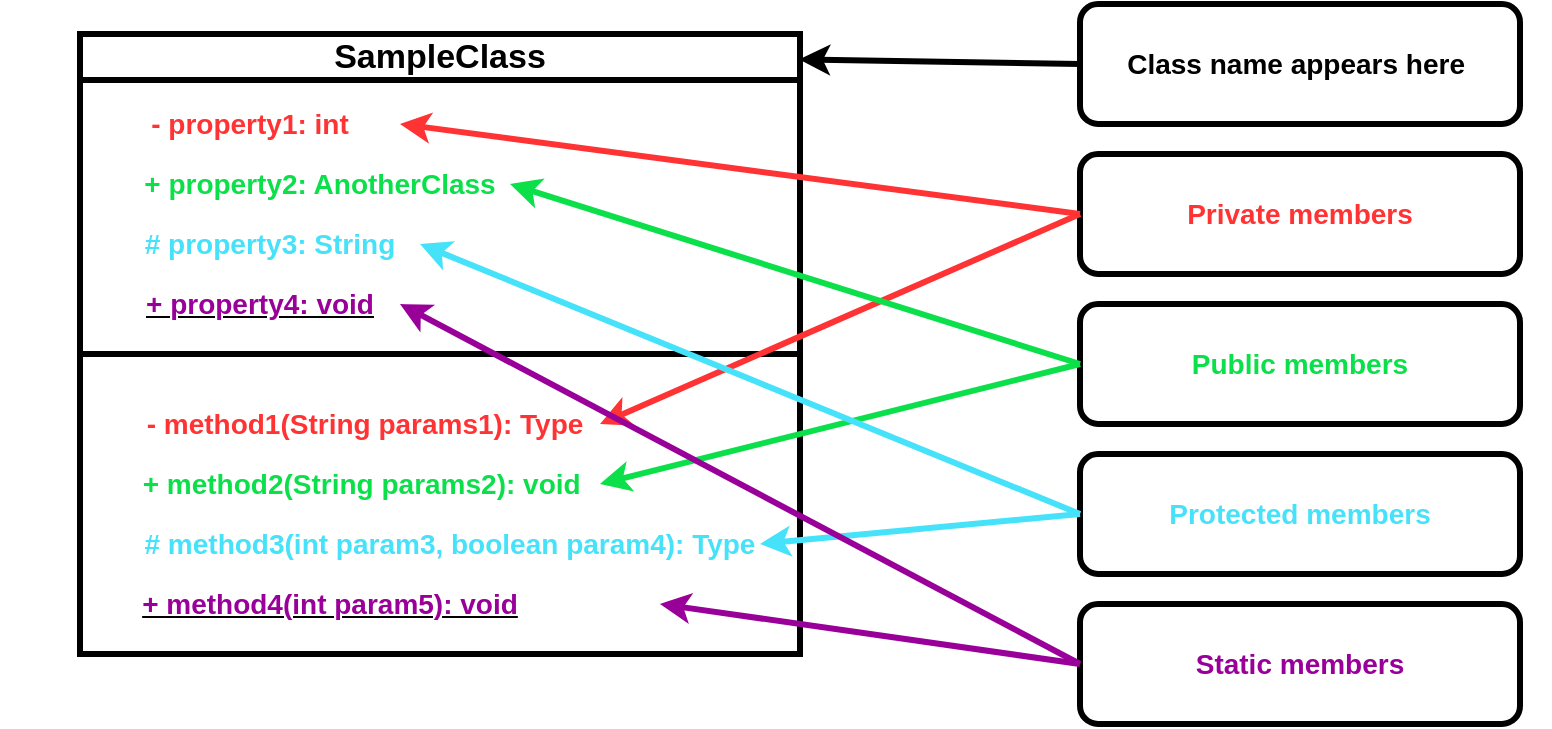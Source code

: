 <mxfile>
    <diagram id="IpOO7Uv0a-71BW0vsmMk" name="Page-1">
        <mxGraphModel dx="429" dy="489" grid="0" gridSize="10" guides="1" tooltips="1" connect="1" arrows="1" fold="1" page="1" pageScale="1" pageWidth="850" pageHeight="1100" background="#ffffff" math="0" shadow="0">
            <root>
                <mxCell id="0"/>
                <mxCell id="1" parent="0"/>
                <mxCell id="23" value="" style="rounded=1;whiteSpace=wrap;html=1;strokeWidth=3;fontSize=14;" parent="1" vertex="1">
                    <mxGeometry x="570" y="105" width="220" height="60" as="geometry"/>
                </mxCell>
                <mxCell id="2" value="&lt;font style=&quot;font-size: 17px;&quot;&gt;SampleClass&lt;/font&gt;" style="swimlane;whiteSpace=wrap;html=1;strokeWidth=3;startSize=23;fillColor=default;gradientColor=none;strokeColor=default;swimlaneFillColor=default;" parent="1" vertex="1">
                    <mxGeometry x="70" y="120" width="360" height="310" as="geometry"/>
                </mxCell>
                <mxCell id="9" value="&lt;b&gt;&lt;font color=&quot;#ff3333&quot; style=&quot;font-size: 14px;&quot;&gt;- property1: int&lt;/font&gt;&lt;/b&gt;" style="text;html=1;strokeColor=none;fillColor=none;align=center;verticalAlign=middle;whiteSpace=wrap;rounded=0;" parent="2" vertex="1">
                    <mxGeometry x="10" y="30" width="150" height="30" as="geometry"/>
                </mxCell>
                <mxCell id="10" value="&lt;b&gt;&lt;font color=&quot;#0be04b&quot; style=&quot;font-size: 14px;&quot;&gt;+ property2: AnotherClass&lt;/font&gt;&lt;/b&gt;" style="text;html=1;strokeColor=none;fillColor=none;align=center;verticalAlign=middle;whiteSpace=wrap;rounded=0;" parent="2" vertex="1">
                    <mxGeometry x="25" y="60" width="190" height="30" as="geometry"/>
                </mxCell>
                <mxCell id="11" value="&lt;b&gt;&lt;font color=&quot;#46e2fa&quot; style=&quot;font-size: 14px;&quot;&gt;# property3: String&lt;/font&gt;&lt;/b&gt;" style="text;html=1;strokeColor=none;fillColor=none;align=center;verticalAlign=middle;whiteSpace=wrap;rounded=0;" parent="2" vertex="1">
                    <mxGeometry x="20" y="90" width="150" height="30" as="geometry"/>
                </mxCell>
                <mxCell id="12" value="&lt;b&gt;&lt;font color=&quot;#ff3333&quot; style=&quot;font-size: 14px;&quot;&gt;- method1(String params1): Type&lt;/font&gt;&lt;/b&gt;" style="text;html=1;strokeColor=none;fillColor=none;align=center;verticalAlign=middle;whiteSpace=wrap;rounded=0;" parent="2" vertex="1">
                    <mxGeometry x="25" y="180" width="235" height="30" as="geometry"/>
                </mxCell>
                <mxCell id="13" value="&lt;b&gt;&lt;font color=&quot;#0be04b&quot; style=&quot;font-size: 14px;&quot;&gt;&amp;nbsp; &amp;nbsp;+ method2(String params2): void&lt;/font&gt;&lt;/b&gt;" style="text;html=1;strokeColor=none;fillColor=none;align=center;verticalAlign=middle;whiteSpace=wrap;rounded=0;" parent="2" vertex="1">
                    <mxGeometry x="10" y="210" width="250" height="30" as="geometry"/>
                </mxCell>
                <mxCell id="14" value="&lt;b&gt;&lt;font color=&quot;#46e2fa&quot; style=&quot;font-size: 14px;&quot;&gt;# method3(int param3, boolean param4): Type&lt;/font&gt;&lt;/b&gt;" style="text;html=1;strokeColor=none;fillColor=none;align=center;verticalAlign=middle;whiteSpace=wrap;rounded=0;" parent="2" vertex="1">
                    <mxGeometry x="10" y="240" width="350" height="30" as="geometry"/>
                </mxCell>
                <mxCell id="16" value="&lt;b&gt;&lt;u&gt;&lt;font color=&quot;#990099&quot; style=&quot;font-size: 14px;&quot;&gt;+ property4: void&lt;/font&gt;&lt;/u&gt;&lt;/b&gt;" style="text;html=1;strokeColor=none;fillColor=none;align=center;verticalAlign=middle;whiteSpace=wrap;rounded=0;" parent="2" vertex="1">
                    <mxGeometry x="20" y="120" width="140" height="30" as="geometry"/>
                </mxCell>
                <mxCell id="17" value="&lt;b&gt;&lt;u&gt;&lt;font color=&quot;#990099&quot; style=&quot;font-size: 14px;&quot;&gt;+ method4(int param5): void&lt;/font&gt;&lt;/u&gt;&lt;/b&gt;" style="text;html=1;strokeColor=none;fillColor=none;align=center;verticalAlign=middle;whiteSpace=wrap;rounded=0;" parent="2" vertex="1">
                    <mxGeometry x="-40" y="270" width="330" height="30" as="geometry"/>
                </mxCell>
                <mxCell id="19" value="" style="endArrow=none;html=1;fontSize=14;strokeWidth=3;" parent="1" edge="1">
                    <mxGeometry width="50" height="50" relative="1" as="geometry">
                        <mxPoint x="70" y="280" as="sourcePoint"/>
                        <mxPoint x="430" y="280" as="targetPoint"/>
                    </mxGeometry>
                </mxCell>
                <mxCell id="20" value="&lt;b&gt;Class name appears here&amp;nbsp;&lt;/b&gt;" style="text;html=1;strokeColor=none;fillColor=none;align=center;verticalAlign=middle;whiteSpace=wrap;rounded=0;strokeWidth=3;fontSize=14;" parent="1" vertex="1">
                    <mxGeometry x="555" y="120" width="250" height="30" as="geometry"/>
                </mxCell>
                <mxCell id="22" value="" style="endArrow=classic;html=1;strokeWidth=3;fontSize=14;exitX=0;exitY=0.5;exitDx=0;exitDy=0;entryX=0.999;entryY=0.041;entryDx=0;entryDy=0;entryPerimeter=0;" parent="1" source="23" target="2" edge="1">
                    <mxGeometry width="50" height="50" relative="1" as="geometry">
                        <mxPoint x="400" y="240" as="sourcePoint"/>
                        <mxPoint x="460" y="120" as="targetPoint"/>
                    </mxGeometry>
                </mxCell>
                <mxCell id="25" value="&lt;b&gt;&lt;font color=&quot;#ff3333&quot;&gt;Private members&lt;/font&gt;&lt;/b&gt;" style="rounded=1;whiteSpace=wrap;html=1;strokeWidth=3;fontSize=14;" parent="1" vertex="1">
                    <mxGeometry x="570" y="180" width="220" height="60" as="geometry"/>
                </mxCell>
                <mxCell id="26" value="" style="endArrow=classic;html=1;strokeWidth=3;fontSize=14;entryX=1;entryY=0.5;entryDx=0;entryDy=0;exitX=0;exitY=0.5;exitDx=0;exitDy=0;fillColor=#e51400;strokeColor=#FF3333;" parent="1" source="25" target="9" edge="1">
                    <mxGeometry width="50" height="50" relative="1" as="geometry">
                        <mxPoint x="555" y="209.784" as="sourcePoint"/>
                        <mxPoint x="431.08" y="209.57" as="targetPoint"/>
                    </mxGeometry>
                </mxCell>
                <mxCell id="27" value="" style="endArrow=classic;html=1;strokeWidth=3;fontSize=14;entryX=1;entryY=0.5;entryDx=0;entryDy=0;exitX=0;exitY=0.5;exitDx=0;exitDy=0;fillColor=#e51400;strokeColor=#FF3333;" parent="1" source="25" target="12" edge="1">
                    <mxGeometry width="50" height="50" relative="1" as="geometry">
                        <mxPoint x="560" y="220" as="sourcePoint"/>
                        <mxPoint x="240" y="175" as="targetPoint"/>
                    </mxGeometry>
                </mxCell>
                <mxCell id="28" value="&lt;b&gt;&lt;font color=&quot;#0be04b&quot;&gt;Public members&lt;/font&gt;&lt;/b&gt;" style="rounded=1;whiteSpace=wrap;html=1;strokeWidth=3;fontSize=14;" parent="1" vertex="1">
                    <mxGeometry x="570" y="255" width="220" height="60" as="geometry"/>
                </mxCell>
                <mxCell id="29" value="" style="endArrow=classic;html=1;strokeWidth=3;fontSize=14;entryX=1;entryY=0.5;entryDx=0;entryDy=0;exitX=0;exitY=0.5;exitDx=0;exitDy=0;fillColor=#60a917;strokeColor=#0BE04B;" parent="1" source="28" target="10" edge="1">
                    <mxGeometry width="50" height="50" relative="1" as="geometry">
                        <mxPoint x="555" y="284.784" as="sourcePoint"/>
                        <mxPoint x="230" y="240" as="targetPoint"/>
                    </mxGeometry>
                </mxCell>
                <mxCell id="30" value="" style="endArrow=classic;html=1;strokeWidth=3;fontSize=14;entryX=1;entryY=0.5;entryDx=0;entryDy=0;exitX=0;exitY=0.5;exitDx=0;exitDy=0;fillColor=#60a917;strokeColor=#0BE04B;" parent="1" source="28" target="13" edge="1">
                    <mxGeometry width="50" height="50" relative="1" as="geometry">
                        <mxPoint x="560" y="295" as="sourcePoint"/>
                        <mxPoint x="330" y="390" as="targetPoint"/>
                    </mxGeometry>
                </mxCell>
                <mxCell id="31" value="&lt;b&gt;&lt;font color=&quot;#46e2fa&quot;&gt;Protected members&lt;/font&gt;&lt;/b&gt;" style="rounded=1;whiteSpace=wrap;html=1;strokeWidth=3;fontSize=14;" parent="1" vertex="1">
                    <mxGeometry x="570" y="330" width="220" height="60" as="geometry"/>
                </mxCell>
                <mxCell id="32" value="" style="endArrow=classic;html=1;strokeWidth=3;fontSize=14;entryX=1;entryY=0.5;entryDx=0;entryDy=0;exitX=0;exitY=0.5;exitDx=0;exitDy=0;fillColor=#0050ef;strokeColor=#46E2FA;" parent="1" source="31" target="11" edge="1">
                    <mxGeometry width="50" height="50" relative="1" as="geometry">
                        <mxPoint x="555" y="359.784" as="sourcePoint"/>
                        <mxPoint x="285" y="270" as="targetPoint"/>
                    </mxGeometry>
                </mxCell>
                <mxCell id="33" value="" style="endArrow=classic;html=1;strokeWidth=3;fontSize=14;exitX=0;exitY=0.5;exitDx=0;exitDy=0;fillColor=#0050ef;strokeColor=#46E2FA;" parent="1" source="31" edge="1">
                    <mxGeometry width="50" height="50" relative="1" as="geometry">
                        <mxPoint x="560" y="370" as="sourcePoint"/>
                        <mxPoint x="410" y="375" as="targetPoint"/>
                    </mxGeometry>
                </mxCell>
                <mxCell id="34" value="&lt;b&gt;&lt;font color=&quot;#990099&quot;&gt;Static members&lt;/font&gt;&lt;/b&gt;" style="rounded=1;whiteSpace=wrap;html=1;strokeWidth=3;fontSize=14;" parent="1" vertex="1">
                    <mxGeometry x="570" y="405" width="220" height="60" as="geometry"/>
                </mxCell>
                <mxCell id="35" value="" style="endArrow=classic;html=1;strokeWidth=3;fontSize=14;entryX=1;entryY=0.5;entryDx=0;entryDy=0;exitX=0;exitY=0.5;exitDx=0;exitDy=0;fillColor=#f0a30a;strokeColor=#990099;" parent="1" source="34" target="16" edge="1">
                    <mxGeometry width="50" height="50" relative="1" as="geometry">
                        <mxPoint x="555" y="434.784" as="sourcePoint"/>
                        <mxPoint x="240" y="300" as="targetPoint"/>
                    </mxGeometry>
                </mxCell>
                <mxCell id="36" value="" style="endArrow=classic;html=1;strokeWidth=3;fontSize=14;exitX=0;exitY=0.5;exitDx=0;exitDy=0;entryX=1;entryY=0.5;entryDx=0;entryDy=0;fillColor=#f0a30a;strokeColor=#990099;" parent="1" source="34" target="17" edge="1">
                    <mxGeometry width="50" height="50" relative="1" as="geometry">
                        <mxPoint x="560" y="445" as="sourcePoint"/>
                        <mxPoint x="410" y="450" as="targetPoint"/>
                    </mxGeometry>
                </mxCell>
            </root>
        </mxGraphModel>
    </diagram>
</mxfile>